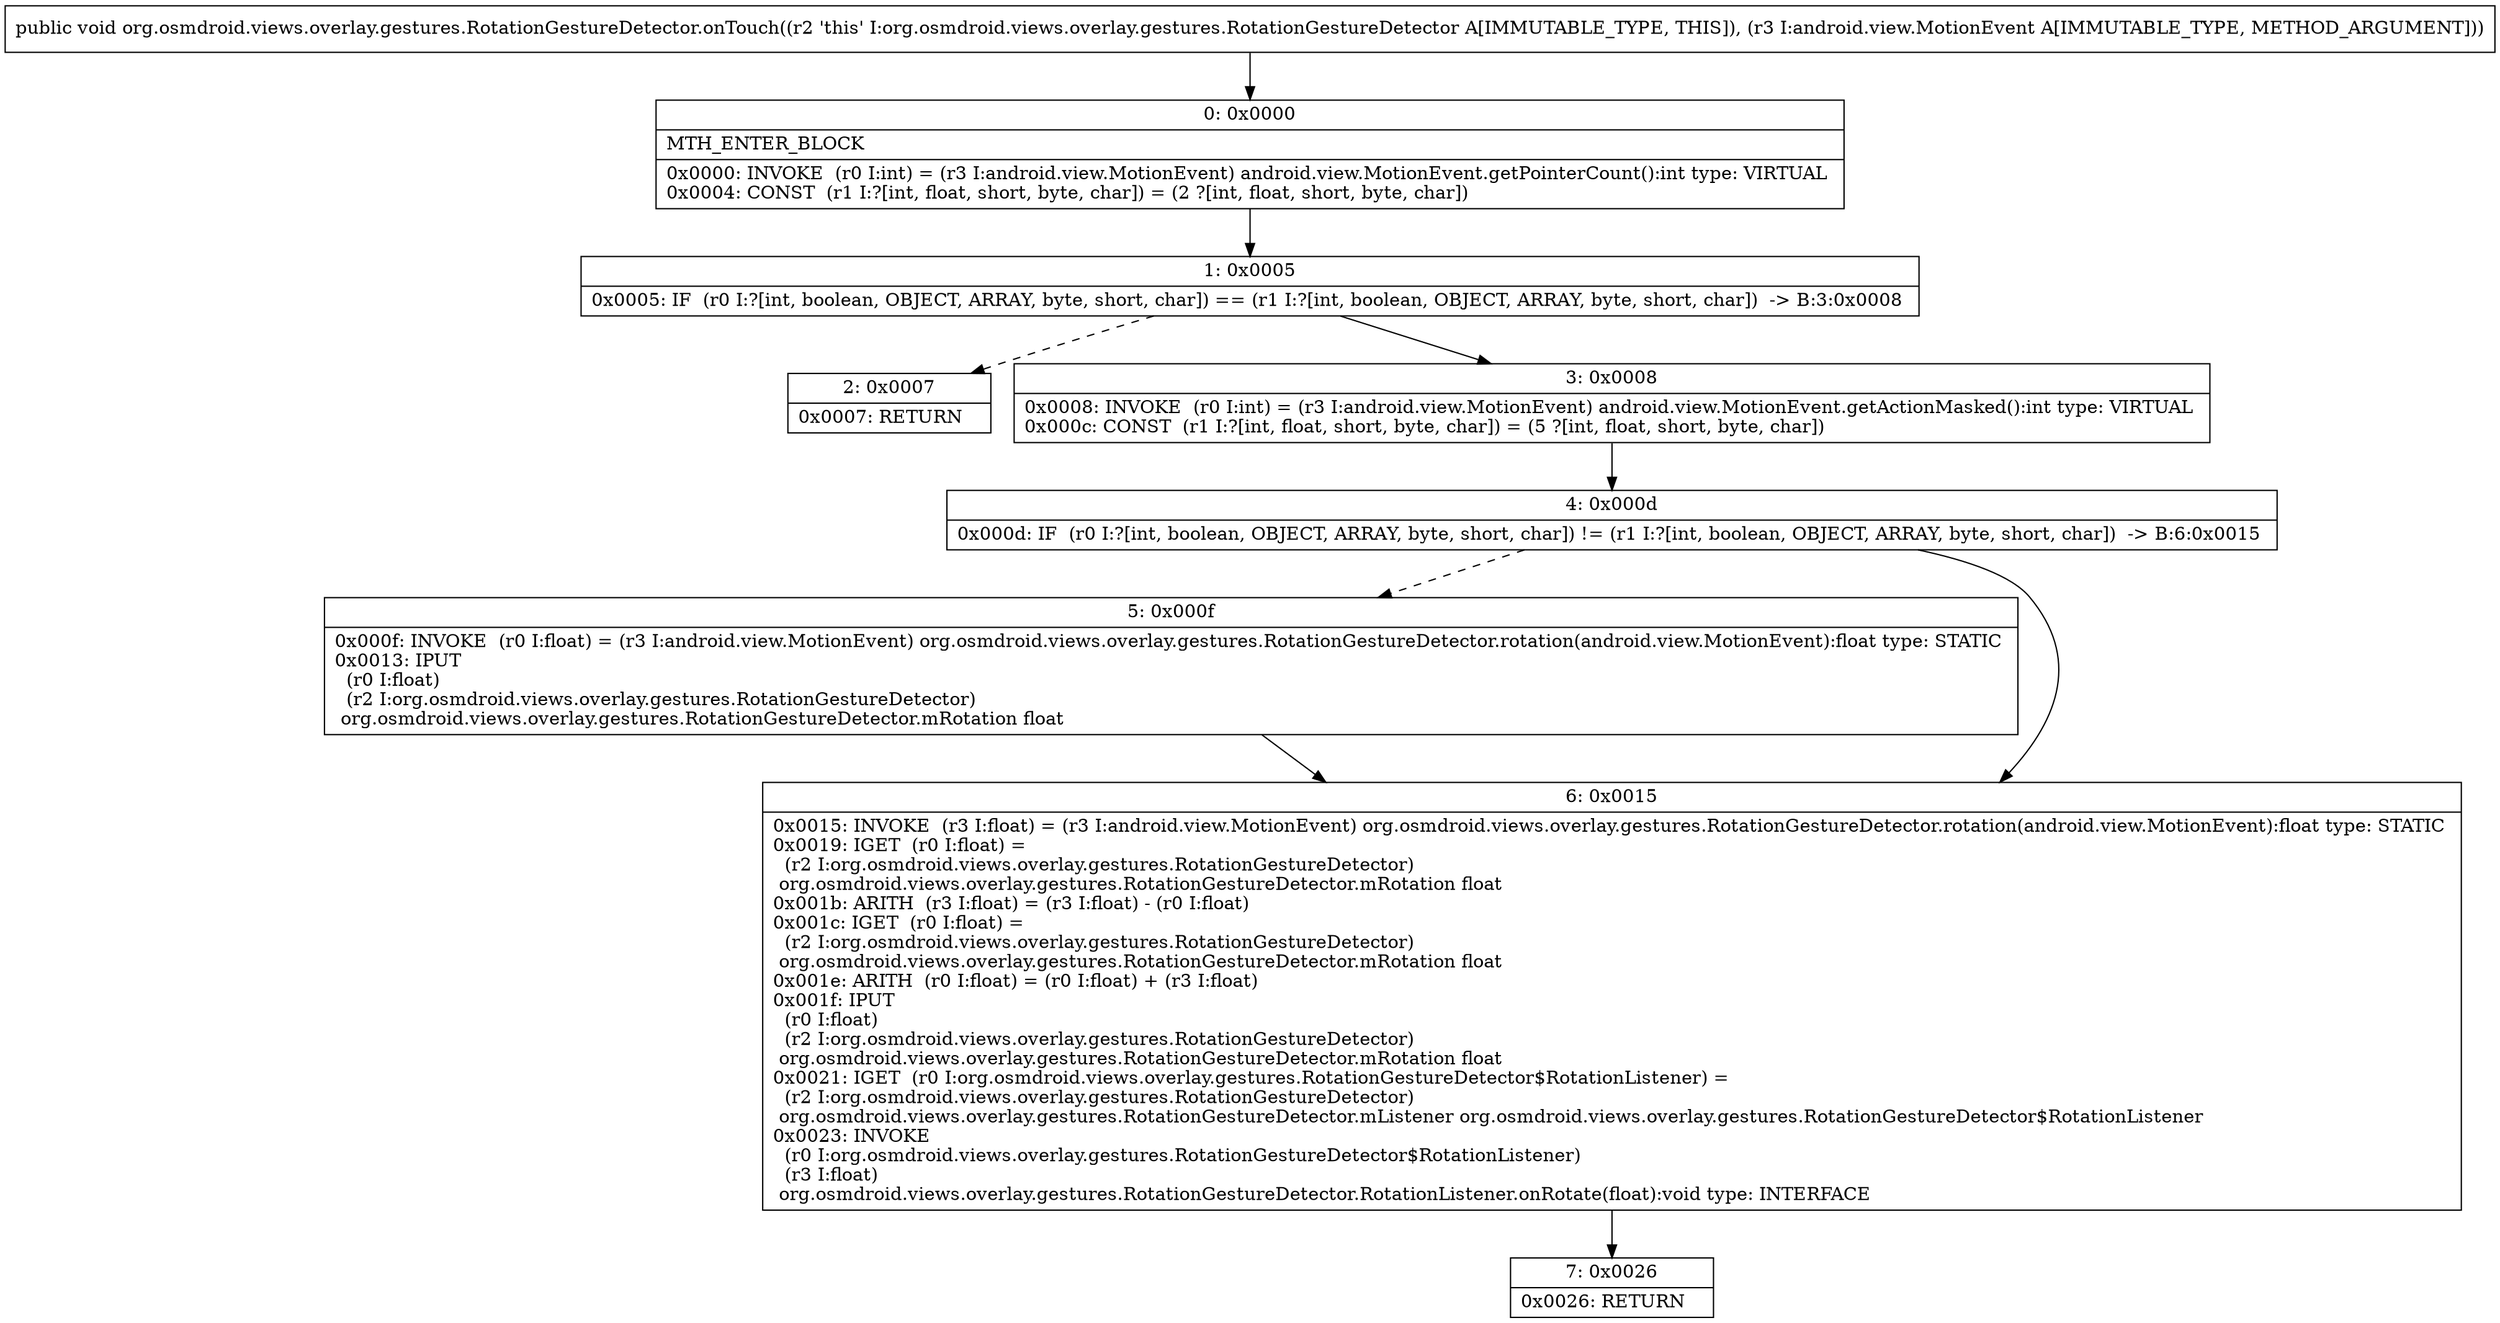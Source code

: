 digraph "CFG fororg.osmdroid.views.overlay.gestures.RotationGestureDetector.onTouch(Landroid\/view\/MotionEvent;)V" {
Node_0 [shape=record,label="{0\:\ 0x0000|MTH_ENTER_BLOCK\l|0x0000: INVOKE  (r0 I:int) = (r3 I:android.view.MotionEvent) android.view.MotionEvent.getPointerCount():int type: VIRTUAL \l0x0004: CONST  (r1 I:?[int, float, short, byte, char]) = (2 ?[int, float, short, byte, char]) \l}"];
Node_1 [shape=record,label="{1\:\ 0x0005|0x0005: IF  (r0 I:?[int, boolean, OBJECT, ARRAY, byte, short, char]) == (r1 I:?[int, boolean, OBJECT, ARRAY, byte, short, char])  \-\> B:3:0x0008 \l}"];
Node_2 [shape=record,label="{2\:\ 0x0007|0x0007: RETURN   \l}"];
Node_3 [shape=record,label="{3\:\ 0x0008|0x0008: INVOKE  (r0 I:int) = (r3 I:android.view.MotionEvent) android.view.MotionEvent.getActionMasked():int type: VIRTUAL \l0x000c: CONST  (r1 I:?[int, float, short, byte, char]) = (5 ?[int, float, short, byte, char]) \l}"];
Node_4 [shape=record,label="{4\:\ 0x000d|0x000d: IF  (r0 I:?[int, boolean, OBJECT, ARRAY, byte, short, char]) != (r1 I:?[int, boolean, OBJECT, ARRAY, byte, short, char])  \-\> B:6:0x0015 \l}"];
Node_5 [shape=record,label="{5\:\ 0x000f|0x000f: INVOKE  (r0 I:float) = (r3 I:android.view.MotionEvent) org.osmdroid.views.overlay.gestures.RotationGestureDetector.rotation(android.view.MotionEvent):float type: STATIC \l0x0013: IPUT  \l  (r0 I:float)\l  (r2 I:org.osmdroid.views.overlay.gestures.RotationGestureDetector)\l org.osmdroid.views.overlay.gestures.RotationGestureDetector.mRotation float \l}"];
Node_6 [shape=record,label="{6\:\ 0x0015|0x0015: INVOKE  (r3 I:float) = (r3 I:android.view.MotionEvent) org.osmdroid.views.overlay.gestures.RotationGestureDetector.rotation(android.view.MotionEvent):float type: STATIC \l0x0019: IGET  (r0 I:float) = \l  (r2 I:org.osmdroid.views.overlay.gestures.RotationGestureDetector)\l org.osmdroid.views.overlay.gestures.RotationGestureDetector.mRotation float \l0x001b: ARITH  (r3 I:float) = (r3 I:float) \- (r0 I:float) \l0x001c: IGET  (r0 I:float) = \l  (r2 I:org.osmdroid.views.overlay.gestures.RotationGestureDetector)\l org.osmdroid.views.overlay.gestures.RotationGestureDetector.mRotation float \l0x001e: ARITH  (r0 I:float) = (r0 I:float) + (r3 I:float) \l0x001f: IPUT  \l  (r0 I:float)\l  (r2 I:org.osmdroid.views.overlay.gestures.RotationGestureDetector)\l org.osmdroid.views.overlay.gestures.RotationGestureDetector.mRotation float \l0x0021: IGET  (r0 I:org.osmdroid.views.overlay.gestures.RotationGestureDetector$RotationListener) = \l  (r2 I:org.osmdroid.views.overlay.gestures.RotationGestureDetector)\l org.osmdroid.views.overlay.gestures.RotationGestureDetector.mListener org.osmdroid.views.overlay.gestures.RotationGestureDetector$RotationListener \l0x0023: INVOKE  \l  (r0 I:org.osmdroid.views.overlay.gestures.RotationGestureDetector$RotationListener)\l  (r3 I:float)\l org.osmdroid.views.overlay.gestures.RotationGestureDetector.RotationListener.onRotate(float):void type: INTERFACE \l}"];
Node_7 [shape=record,label="{7\:\ 0x0026|0x0026: RETURN   \l}"];
MethodNode[shape=record,label="{public void org.osmdroid.views.overlay.gestures.RotationGestureDetector.onTouch((r2 'this' I:org.osmdroid.views.overlay.gestures.RotationGestureDetector A[IMMUTABLE_TYPE, THIS]), (r3 I:android.view.MotionEvent A[IMMUTABLE_TYPE, METHOD_ARGUMENT])) }"];
MethodNode -> Node_0;
Node_0 -> Node_1;
Node_1 -> Node_2[style=dashed];
Node_1 -> Node_3;
Node_3 -> Node_4;
Node_4 -> Node_5[style=dashed];
Node_4 -> Node_6;
Node_5 -> Node_6;
Node_6 -> Node_7;
}

